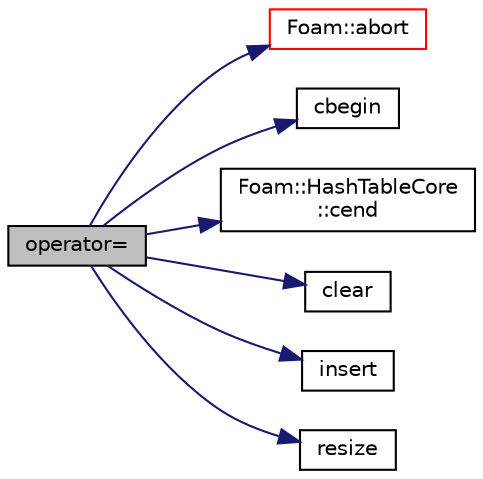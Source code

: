 digraph "operator="
{
  bgcolor="transparent";
  edge [fontname="Helvetica",fontsize="10",labelfontname="Helvetica",labelfontsize="10"];
  node [fontname="Helvetica",fontsize="10",shape=record];
  rankdir="LR";
  Node1 [label="operator=",height=0.2,width=0.4,color="black", fillcolor="grey75", style="filled", fontcolor="black"];
  Node1 -> Node2 [color="midnightblue",fontsize="10",style="solid",fontname="Helvetica"];
  Node2 [label="Foam::abort",height=0.2,width=0.4,color="red",URL="$a10725.html#a447107a607d03e417307c203fa5fb44b"];
  Node1 -> Node3 [color="midnightblue",fontsize="10",style="solid",fontname="Helvetica"];
  Node3 [label="cbegin",height=0.2,width=0.4,color="black",URL="$a00984.html#ab1189730928df4f10269890176772b84",tooltip="const_iterator set to the beginning of the HashTable "];
  Node1 -> Node4 [color="midnightblue",fontsize="10",style="solid",fontname="Helvetica"];
  Node4 [label="Foam::HashTableCore\l::cend",height=0.2,width=0.4,color="black",URL="$a00985.html#abebef92bf3178033aacf376f215b830c",tooltip="iteratorEnd set to beyond the end of any HashTable "];
  Node1 -> Node5 [color="midnightblue",fontsize="10",style="solid",fontname="Helvetica"];
  Node5 [label="clear",height=0.2,width=0.4,color="black",URL="$a03115.html#a3a533f9231a5668b9d8f301a79d57b73"];
  Node1 -> Node6 [color="midnightblue",fontsize="10",style="solid",fontname="Helvetica"];
  Node6 [label="insert",height=0.2,width=0.4,color="black",URL="$a03916.html#ac3c1fc80c032bac12dfeb7842c1353ee"];
  Node1 -> Node7 [color="midnightblue",fontsize="10",style="solid",fontname="Helvetica"];
  Node7 [label="resize",height=0.2,width=0.4,color="black",URL="$a04571.html#a83c576c299ddb7ba25205e45c942167a"];
}
